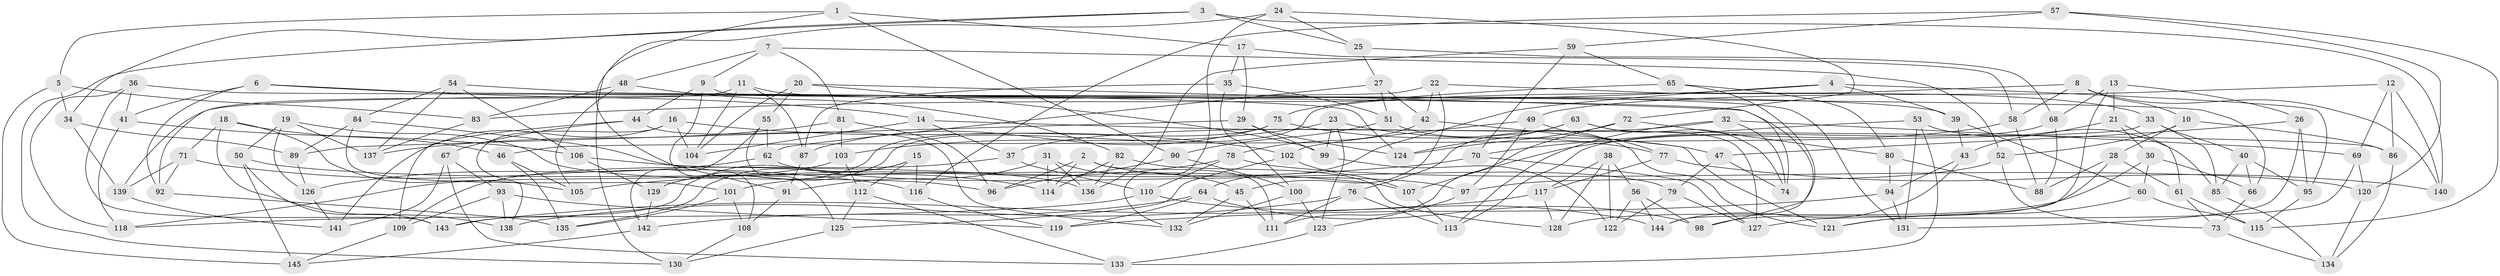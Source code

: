 // coarse degree distribution, {6: 0.2638888888888889, 4: 0.3611111111111111, 8: 0.2222222222222222, 13: 0.013888888888888888, 10: 0.041666666666666664, 7: 0.027777777777777776, 5: 0.041666666666666664, 3: 0.027777777777777776}
// Generated by graph-tools (version 1.1) at 2025/20/03/04/25 18:20:29]
// undirected, 145 vertices, 290 edges
graph export_dot {
graph [start="1"]
  node [color=gray90,style=filled];
  1;
  2;
  3;
  4;
  5;
  6;
  7;
  8;
  9;
  10;
  11;
  12;
  13;
  14;
  15;
  16;
  17;
  18;
  19;
  20;
  21;
  22;
  23;
  24;
  25;
  26;
  27;
  28;
  29;
  30;
  31;
  32;
  33;
  34;
  35;
  36;
  37;
  38;
  39;
  40;
  41;
  42;
  43;
  44;
  45;
  46;
  47;
  48;
  49;
  50;
  51;
  52;
  53;
  54;
  55;
  56;
  57;
  58;
  59;
  60;
  61;
  62;
  63;
  64;
  65;
  66;
  67;
  68;
  69;
  70;
  71;
  72;
  73;
  74;
  75;
  76;
  77;
  78;
  79;
  80;
  81;
  82;
  83;
  84;
  85;
  86;
  87;
  88;
  89;
  90;
  91;
  92;
  93;
  94;
  95;
  96;
  97;
  98;
  99;
  100;
  101;
  102;
  103;
  104;
  105;
  106;
  107;
  108;
  109;
  110;
  111;
  112;
  113;
  114;
  115;
  116;
  117;
  118;
  119;
  120;
  121;
  122;
  123;
  124;
  125;
  126;
  127;
  128;
  129;
  130;
  131;
  132;
  133;
  134;
  135;
  136;
  137;
  138;
  139;
  140;
  141;
  142;
  143;
  144;
  145;
  1 -- 5;
  1 -- 17;
  1 -- 90;
  1 -- 91;
  2 -- 96;
  2 -- 79;
  2 -- 111;
  2 -- 114;
  3 -- 34;
  3 -- 140;
  3 -- 130;
  3 -- 25;
  4 -- 95;
  4 -- 83;
  4 -- 64;
  4 -- 39;
  5 -- 83;
  5 -- 34;
  5 -- 145;
  6 -- 14;
  6 -- 98;
  6 -- 41;
  6 -- 92;
  7 -- 48;
  7 -- 9;
  7 -- 81;
  7 -- 52;
  8 -- 129;
  8 -- 140;
  8 -- 58;
  8 -- 10;
  9 -- 131;
  9 -- 44;
  9 -- 108;
  10 -- 52;
  10 -- 86;
  10 -- 28;
  11 -- 92;
  11 -- 39;
  11 -- 87;
  11 -- 104;
  12 -- 69;
  12 -- 86;
  12 -- 49;
  12 -- 140;
  13 -- 68;
  13 -- 26;
  13 -- 21;
  13 -- 127;
  14 -- 86;
  14 -- 37;
  14 -- 104;
  15 -- 143;
  15 -- 116;
  15 -- 112;
  15 -- 135;
  16 -- 138;
  16 -- 102;
  16 -- 104;
  16 -- 141;
  17 -- 58;
  17 -- 29;
  17 -- 35;
  18 -- 46;
  18 -- 105;
  18 -- 71;
  18 -- 138;
  19 -- 126;
  19 -- 96;
  19 -- 137;
  19 -- 50;
  20 -- 99;
  20 -- 104;
  20 -- 74;
  20 -- 55;
  21 -- 43;
  21 -- 61;
  21 -- 30;
  22 -- 42;
  22 -- 33;
  22 -- 139;
  22 -- 45;
  23 -- 47;
  23 -- 103;
  23 -- 99;
  23 -- 123;
  24 -- 72;
  24 -- 25;
  24 -- 130;
  24 -- 132;
  25 -- 68;
  25 -- 27;
  26 -- 95;
  26 -- 131;
  26 -- 47;
  27 -- 62;
  27 -- 51;
  27 -- 42;
  28 -- 88;
  28 -- 98;
  28 -- 61;
  29 -- 124;
  29 -- 99;
  29 -- 89;
  30 -- 66;
  30 -- 128;
  30 -- 60;
  31 -- 91;
  31 -- 45;
  31 -- 114;
  31 -- 136;
  32 -- 37;
  32 -- 69;
  32 -- 74;
  32 -- 113;
  33 -- 40;
  33 -- 85;
  33 -- 46;
  34 -- 139;
  34 -- 89;
  35 -- 100;
  35 -- 51;
  35 -- 87;
  36 -- 118;
  36 -- 41;
  36 -- 66;
  36 -- 143;
  37 -- 110;
  37 -- 109;
  38 -- 122;
  38 -- 128;
  38 -- 117;
  38 -- 56;
  39 -- 60;
  39 -- 43;
  40 -- 66;
  40 -- 85;
  40 -- 95;
  41 -- 118;
  41 -- 106;
  42 -- 121;
  42 -- 78;
  43 -- 94;
  43 -- 144;
  44 -- 132;
  44 -- 109;
  44 -- 67;
  45 -- 132;
  45 -- 111;
  46 -- 135;
  46 -- 105;
  47 -- 74;
  47 -- 79;
  48 -- 82;
  48 -- 105;
  48 -- 83;
  49 -- 102;
  49 -- 77;
  49 -- 97;
  50 -- 145;
  50 -- 107;
  50 -- 143;
  51 -- 90;
  51 -- 121;
  52 -- 97;
  52 -- 73;
  53 -- 70;
  53 -- 131;
  53 -- 133;
  53 -- 85;
  54 -- 84;
  54 -- 137;
  54 -- 124;
  54 -- 106;
  55 -- 142;
  55 -- 62;
  55 -- 125;
  56 -- 98;
  56 -- 144;
  56 -- 122;
  57 -- 120;
  57 -- 59;
  57 -- 115;
  57 -- 116;
  58 -- 88;
  58 -- 107;
  59 -- 136;
  59 -- 70;
  59 -- 65;
  60 -- 115;
  60 -- 121;
  61 -- 73;
  61 -- 115;
  62 -- 126;
  62 -- 97;
  63 -- 74;
  63 -- 127;
  63 -- 76;
  63 -- 124;
  64 -- 119;
  64 -- 98;
  64 -- 142;
  65 -- 75;
  65 -- 144;
  65 -- 80;
  66 -- 73;
  67 -- 141;
  67 -- 93;
  67 -- 133;
  68 -- 88;
  68 -- 113;
  69 -- 120;
  69 -- 121;
  70 -- 127;
  70 -- 105;
  71 -- 92;
  71 -- 116;
  71 -- 139;
  72 -- 111;
  72 -- 124;
  72 -- 80;
  73 -- 134;
  75 -- 87;
  75 -- 77;
  75 -- 129;
  76 -- 113;
  76 -- 138;
  76 -- 111;
  77 -- 117;
  77 -- 140;
  78 -- 101;
  78 -- 120;
  78 -- 110;
  79 -- 127;
  79 -- 122;
  80 -- 94;
  80 -- 88;
  81 -- 96;
  81 -- 103;
  81 -- 137;
  82 -- 114;
  82 -- 136;
  82 -- 128;
  83 -- 137;
  84 -- 114;
  84 -- 101;
  84 -- 89;
  85 -- 134;
  86 -- 134;
  87 -- 91;
  89 -- 126;
  90 -- 100;
  90 -- 96;
  91 -- 108;
  92 -- 135;
  93 -- 109;
  93 -- 138;
  93 -- 119;
  94 -- 119;
  94 -- 131;
  95 -- 115;
  97 -- 123;
  99 -- 122;
  100 -- 123;
  100 -- 132;
  101 -- 108;
  101 -- 135;
  102 -- 107;
  102 -- 125;
  103 -- 118;
  103 -- 112;
  106 -- 136;
  106 -- 129;
  107 -- 113;
  108 -- 130;
  109 -- 145;
  110 -- 118;
  110 -- 144;
  112 -- 133;
  112 -- 125;
  116 -- 119;
  117 -- 128;
  117 -- 143;
  120 -- 134;
  123 -- 133;
  125 -- 130;
  126 -- 141;
  129 -- 142;
  139 -- 141;
  142 -- 145;
}
